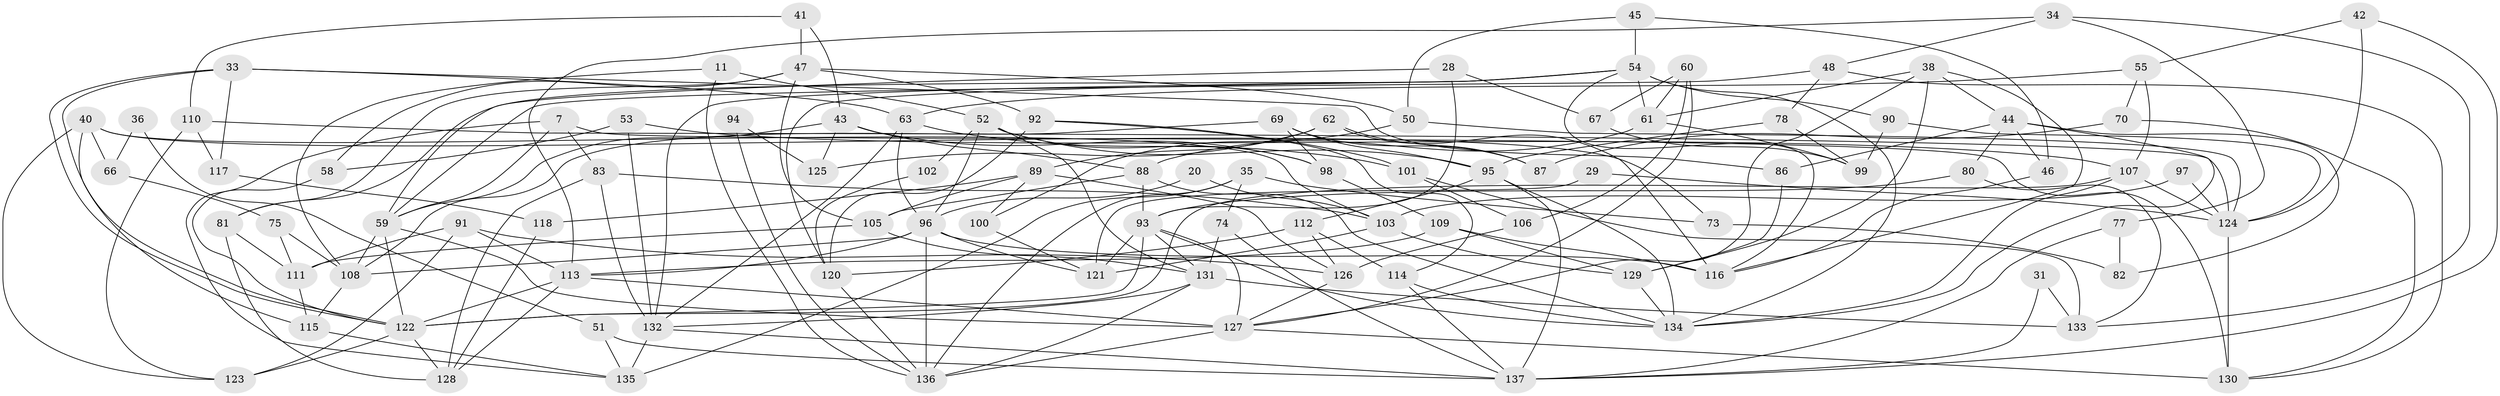 // original degree distribution, {4: 0.35036496350364965, 5: 0.1386861313868613, 3: 0.291970802919708, 2: 0.08029197080291971, 6: 0.10218978102189781, 7: 0.0364963503649635}
// Generated by graph-tools (version 1.1) at 2025/54/03/04/25 21:54:05]
// undirected, 95 vertices, 210 edges
graph export_dot {
graph [start="1"]
  node [color=gray90,style=filled];
  7;
  11;
  20;
  28;
  29;
  31;
  33;
  34;
  35;
  36;
  38;
  40 [super="+12"];
  41;
  42;
  43;
  44;
  45;
  46;
  47 [super="+17"];
  48;
  50;
  51;
  52 [super="+39"];
  53;
  54 [super="+14"];
  55;
  58;
  59 [super="+57"];
  60;
  61;
  62;
  63 [super="+16"];
  66;
  67 [super="+15"];
  69;
  70;
  73;
  74;
  75;
  77;
  78;
  80;
  81;
  82;
  83;
  86;
  87;
  88 [super="+49"];
  89 [super="+5"];
  90;
  91;
  92 [super="+64"];
  93 [super="+23+71"];
  94;
  95;
  96 [super="+9+10+85"];
  97;
  98;
  99 [super="+84"];
  100;
  101;
  102;
  103;
  105 [super="+4"];
  106;
  107;
  108 [super="+2"];
  109;
  110;
  111 [super="+8"];
  112;
  113 [super="+25+76"];
  114;
  115;
  116 [super="+24"];
  117;
  118;
  120;
  121 [super="+104"];
  122 [super="+22"];
  123;
  124 [super="+65"];
  125;
  126;
  127 [super="+32"];
  128 [super="+13"];
  129;
  130 [super="+18"];
  131 [super="+37+56"];
  132 [super="+72"];
  133;
  134 [super="+68+26"];
  135 [super="+3"];
  136 [super="+19"];
  137 [super="+1+119"];
  7 -- 83;
  7 -- 130;
  7 -- 59;
  7 -- 135;
  11 -- 136;
  11 -- 52 [weight=2];
  11 -- 108;
  20 -- 96;
  20 -- 103;
  28 -- 93;
  28 -- 67;
  28 -- 59;
  29 -- 121;
  29 -- 124;
  31 -- 133;
  31 -- 137;
  33 -- 122;
  33 -- 122;
  33 -- 86;
  33 -- 117;
  33 -- 63;
  34 -- 113;
  34 -- 133;
  34 -- 48;
  34 -- 77;
  35 -- 73;
  35 -- 74;
  35 -- 135;
  35 -- 136;
  36 -- 51;
  36 -- 66;
  38 -- 129;
  38 -- 44;
  38 -- 61;
  38 -- 127;
  38 -- 116;
  40 -- 115;
  40 -- 66;
  40 -- 73;
  40 -- 123;
  40 -- 103;
  41 -- 43;
  41 -- 110;
  41 -- 47;
  42 -- 55;
  42 -- 137;
  42 -- 124;
  43 -- 88;
  43 -- 98;
  43 -- 125;
  43 -- 59;
  44 -- 46;
  44 -- 80;
  44 -- 82;
  44 -- 86;
  44 -- 134;
  45 -- 50;
  45 -- 46;
  45 -- 54;
  46 -- 116;
  47 -- 81;
  47 -- 50;
  47 -- 105;
  47 -- 58;
  47 -- 92 [weight=2];
  48 -- 78;
  48 -- 59;
  48 -- 130;
  50 -- 124;
  50 -- 100;
  51 -- 135;
  51 -- 137;
  52 -- 98;
  52 -- 95;
  52 -- 102 [weight=2];
  52 -- 96;
  52 -- 131 [weight=2];
  53 -- 132;
  53 -- 58;
  53 -- 107;
  54 -- 120;
  54 -- 81;
  54 -- 90 [weight=2];
  54 -- 132;
  54 -- 61;
  54 -- 116;
  54 -- 134 [weight=2];
  55 -- 107;
  55 -- 70;
  55 -- 63;
  58 -- 122;
  59 -- 108 [weight=2];
  59 -- 127;
  59 -- 122;
  60 -- 61;
  60 -- 106;
  60 -- 127;
  60 -- 67;
  61 -- 99 [weight=2];
  61 -- 88;
  62 -- 87;
  62 -- 89;
  62 -- 125;
  62 -- 116;
  63 -- 101 [weight=2];
  63 -- 132;
  63 -- 96;
  66 -- 75;
  67 -- 99;
  69 -- 95;
  69 -- 108;
  69 -- 87;
  69 -- 98;
  70 -- 130;
  70 -- 87;
  73 -- 82;
  74 -- 131;
  74 -- 137;
  75 -- 111;
  75 -- 108;
  77 -- 82;
  77 -- 137;
  78 -- 95;
  78 -- 99 [weight=2];
  80 -- 133;
  80 -- 93;
  81 -- 128;
  81 -- 111;
  83 -- 103;
  83 -- 132;
  83 -- 128;
  86 -- 129;
  88 -- 93 [weight=2];
  88 -- 134;
  88 -- 105;
  89 -- 118;
  89 -- 100;
  89 -- 126;
  89 -- 105;
  90 -- 99;
  90 -- 124;
  91 -- 126;
  91 -- 111;
  91 -- 123;
  91 -- 113;
  92 -- 101;
  92 -- 120;
  92 -- 114;
  93 -- 121 [weight=2];
  93 -- 131;
  93 -- 122;
  93 -- 127;
  93 -- 134;
  94 -- 125;
  94 -- 136;
  95 -- 112;
  95 -- 134 [weight=2];
  95 -- 137;
  96 -- 121 [weight=2];
  96 -- 108 [weight=2];
  96 -- 116 [weight=2];
  96 -- 136;
  96 -- 113;
  97 -- 103;
  97 -- 124;
  98 -- 109;
  100 -- 121;
  101 -- 133;
  101 -- 106;
  102 -- 120;
  103 -- 129;
  103 -- 121 [weight=2];
  105 -- 111;
  105 -- 131;
  106 -- 126;
  107 -- 134;
  107 -- 122;
  107 -- 124;
  108 -- 115;
  109 -- 129;
  109 -- 116;
  109 -- 113;
  110 -- 123;
  110 -- 117;
  110 -- 124;
  111 -- 115;
  112 -- 120;
  112 -- 114;
  112 -- 126;
  113 -- 128;
  113 -- 127 [weight=2];
  113 -- 122;
  114 -- 134;
  114 -- 137;
  115 -- 135;
  117 -- 118;
  118 -- 128;
  120 -- 136;
  122 -- 123;
  122 -- 128;
  124 -- 130;
  126 -- 127;
  127 -- 130;
  127 -- 136;
  129 -- 134;
  131 -- 133 [weight=2];
  131 -- 132;
  131 -- 136;
  132 -- 135 [weight=2];
  132 -- 137;
}
